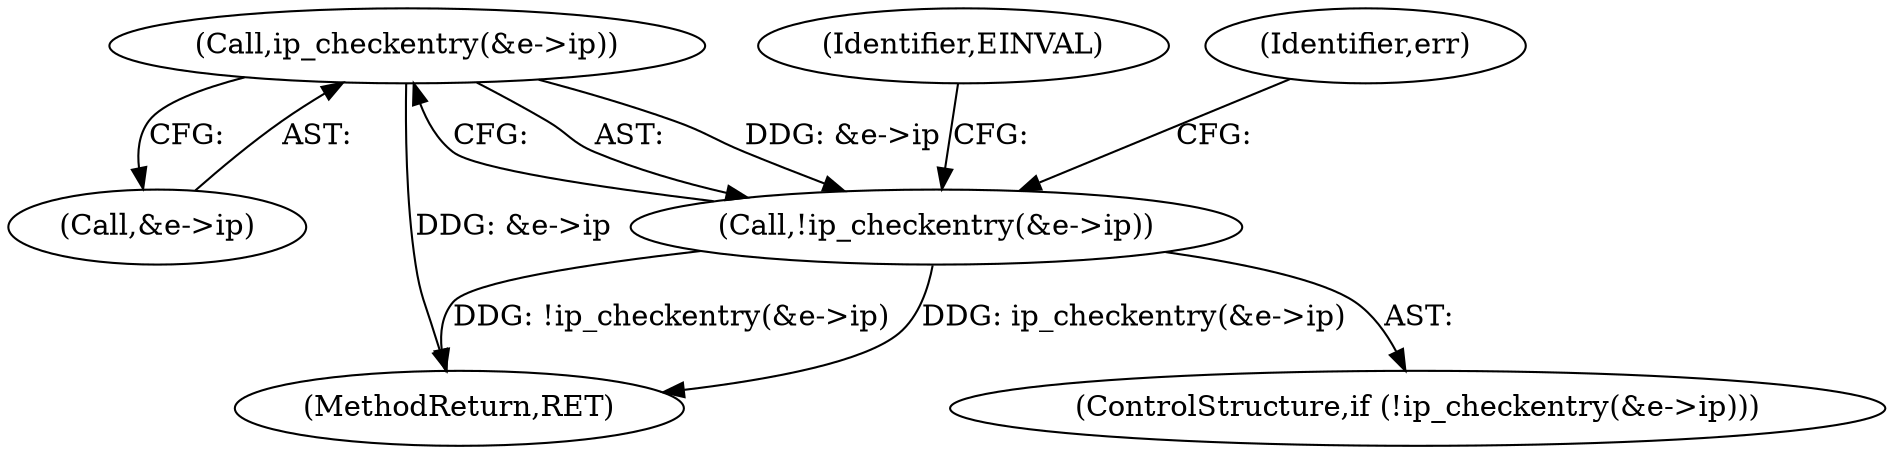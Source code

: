 digraph "0_linux_ce683e5f9d045e5d67d1312a42b359cb2ab2a13c_2@pointer" {
"1000142" [label="(Call,ip_checkentry(&e->ip))"];
"1000141" [label="(Call,!ip_checkentry(&e->ip))"];
"1000149" [label="(Identifier,EINVAL)"];
"1000143" [label="(Call,&e->ip)"];
"1000239" [label="(MethodReturn,RET)"];
"1000140" [label="(ControlStructure,if (!ip_checkentry(&e->ip)))"];
"1000142" [label="(Call,ip_checkentry(&e->ip))"];
"1000141" [label="(Call,!ip_checkentry(&e->ip))"];
"1000151" [label="(Identifier,err)"];
"1000142" -> "1000141"  [label="AST: "];
"1000142" -> "1000143"  [label="CFG: "];
"1000143" -> "1000142"  [label="AST: "];
"1000141" -> "1000142"  [label="CFG: "];
"1000142" -> "1000239"  [label="DDG: &e->ip"];
"1000142" -> "1000141"  [label="DDG: &e->ip"];
"1000141" -> "1000140"  [label="AST: "];
"1000149" -> "1000141"  [label="CFG: "];
"1000151" -> "1000141"  [label="CFG: "];
"1000141" -> "1000239"  [label="DDG: ip_checkentry(&e->ip)"];
"1000141" -> "1000239"  [label="DDG: !ip_checkentry(&e->ip)"];
}
